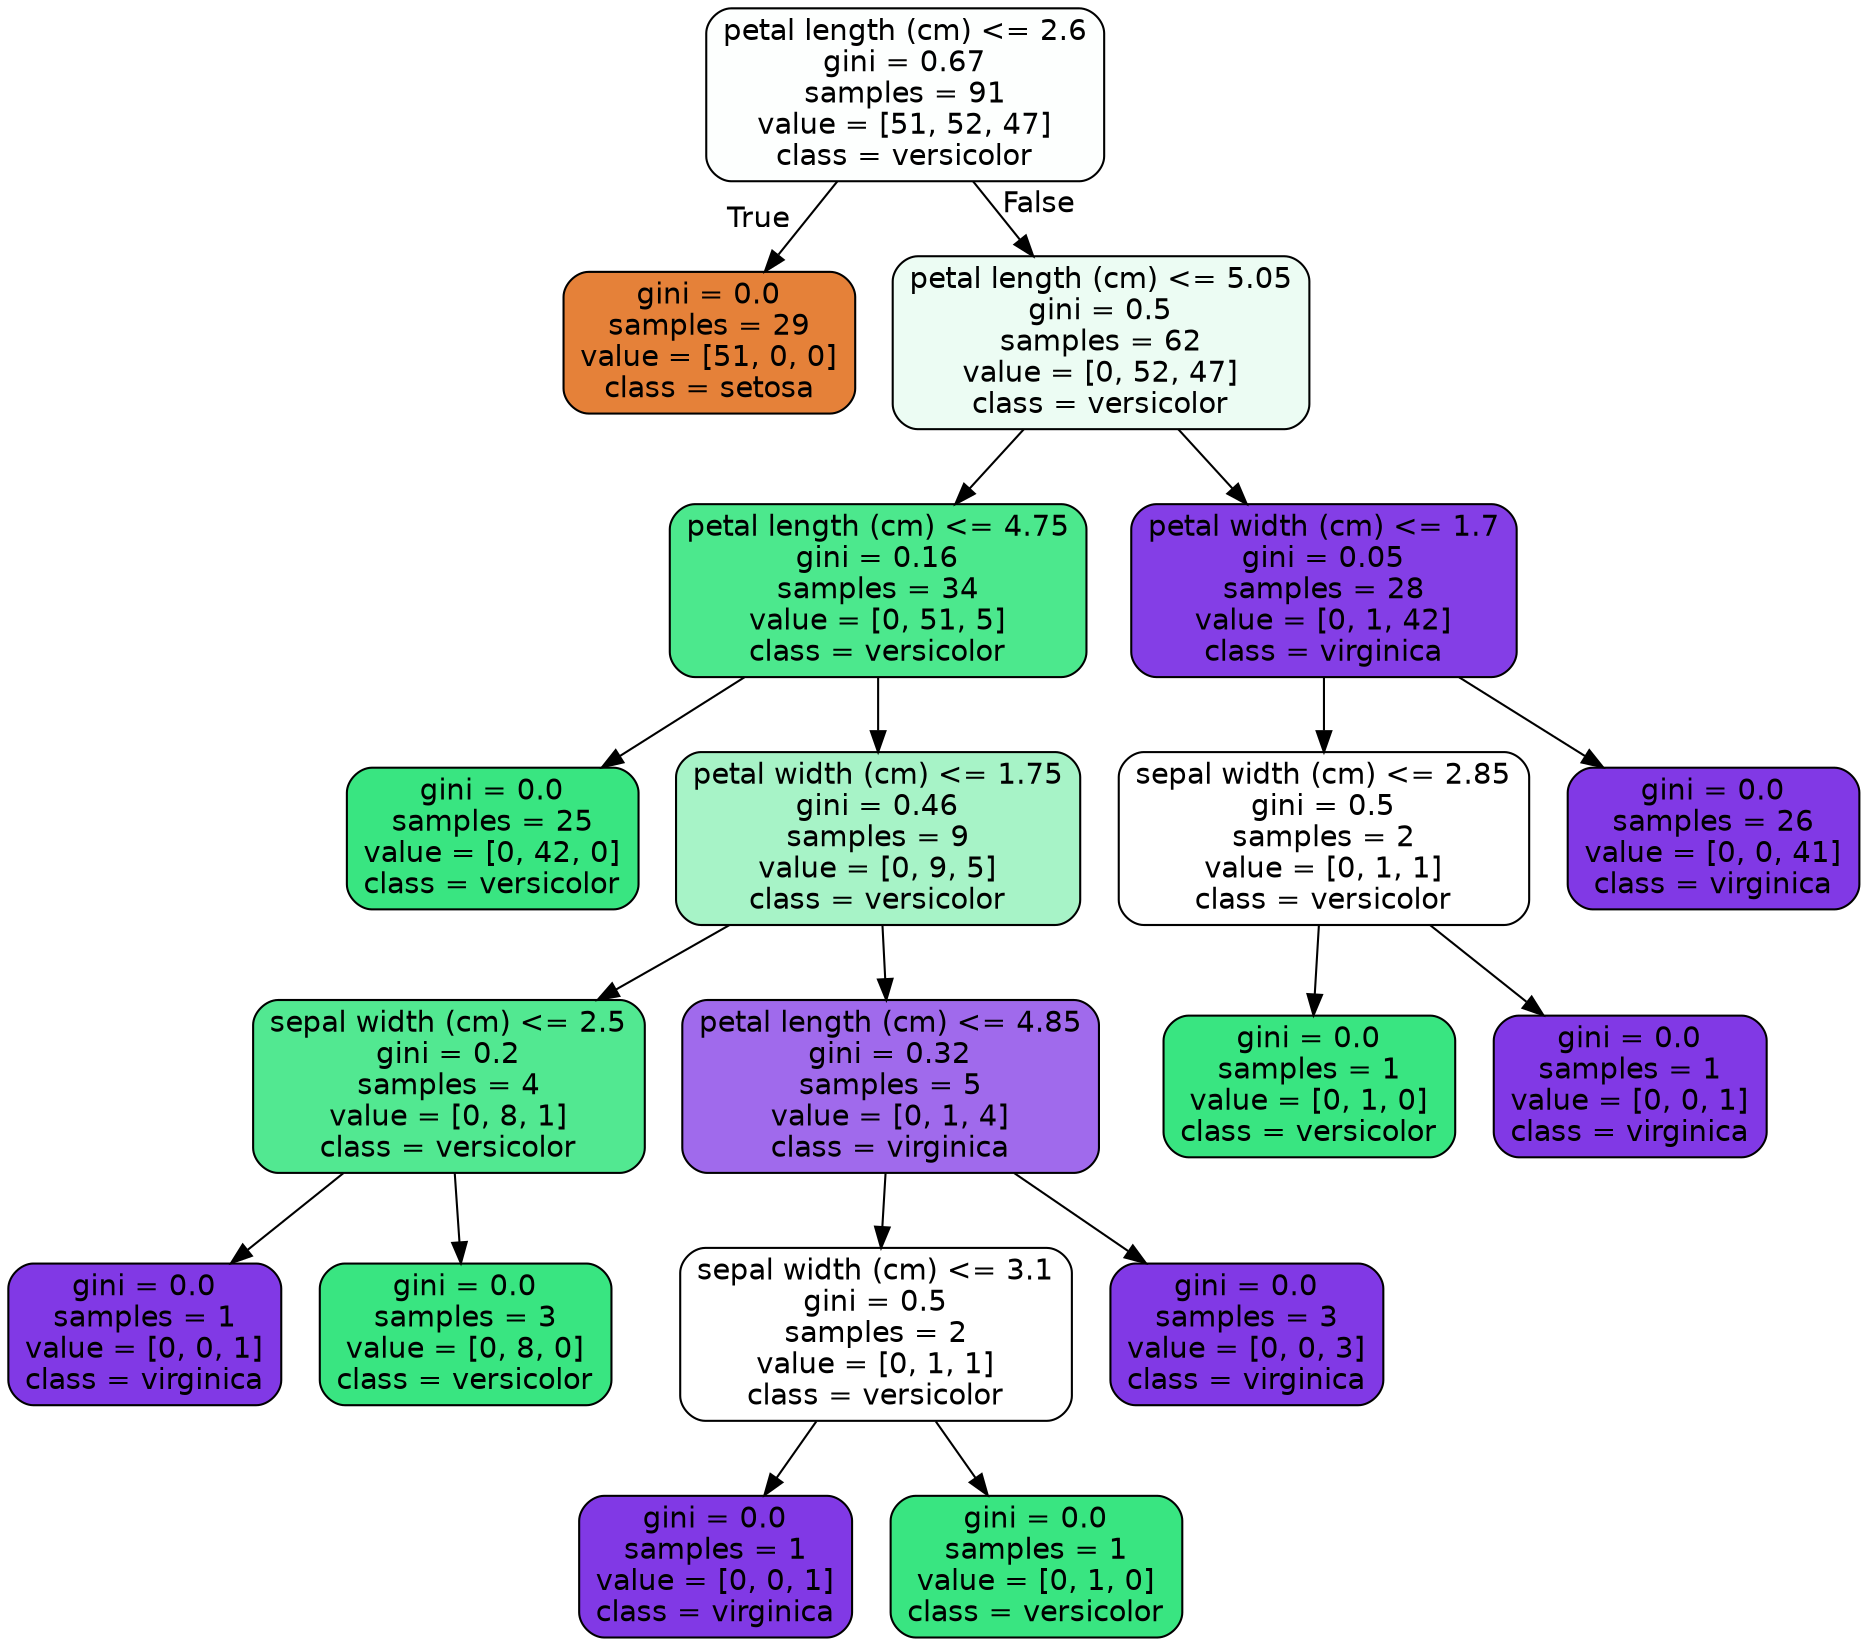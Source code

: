 digraph Tree {
node [shape=box, style="filled, rounded", color="black", fontname=helvetica] ;
edge [fontname=helvetica] ;
0 [label="petal length (cm) <= 2.6\ngini = 0.67\nsamples = 91\nvalue = [51, 52, 47]\nclass = versicolor", fillcolor="#fdfffe"] ;
1 [label="gini = 0.0\nsamples = 29\nvalue = [51, 0, 0]\nclass = setosa", fillcolor="#e58139"] ;
0 -> 1 [labeldistance=2.5, labelangle=45, headlabel="True"] ;
2 [label="petal length (cm) <= 5.05\ngini = 0.5\nsamples = 62\nvalue = [0, 52, 47]\nclass = versicolor", fillcolor="#ecfcf3"] ;
0 -> 2 [labeldistance=2.5, labelangle=-45, headlabel="False"] ;
3 [label="petal length (cm) <= 4.75\ngini = 0.16\nsamples = 34\nvalue = [0, 51, 5]\nclass = versicolor", fillcolor="#4ce88d"] ;
2 -> 3 ;
4 [label="gini = 0.0\nsamples = 25\nvalue = [0, 42, 0]\nclass = versicolor", fillcolor="#39e581"] ;
3 -> 4 ;
5 [label="petal width (cm) <= 1.75\ngini = 0.46\nsamples = 9\nvalue = [0, 9, 5]\nclass = versicolor", fillcolor="#a7f3c7"] ;
3 -> 5 ;
6 [label="sepal width (cm) <= 2.5\ngini = 0.2\nsamples = 4\nvalue = [0, 8, 1]\nclass = versicolor", fillcolor="#52e891"] ;
5 -> 6 ;
7 [label="gini = 0.0\nsamples = 1\nvalue = [0, 0, 1]\nclass = virginica", fillcolor="#8139e5"] ;
6 -> 7 ;
8 [label="gini = 0.0\nsamples = 3\nvalue = [0, 8, 0]\nclass = versicolor", fillcolor="#39e581"] ;
6 -> 8 ;
9 [label="petal length (cm) <= 4.85\ngini = 0.32\nsamples = 5\nvalue = [0, 1, 4]\nclass = virginica", fillcolor="#a06aec"] ;
5 -> 9 ;
10 [label="sepal width (cm) <= 3.1\ngini = 0.5\nsamples = 2\nvalue = [0, 1, 1]\nclass = versicolor", fillcolor="#ffffff"] ;
9 -> 10 ;
11 [label="gini = 0.0\nsamples = 1\nvalue = [0, 0, 1]\nclass = virginica", fillcolor="#8139e5"] ;
10 -> 11 ;
12 [label="gini = 0.0\nsamples = 1\nvalue = [0, 1, 0]\nclass = versicolor", fillcolor="#39e581"] ;
10 -> 12 ;
13 [label="gini = 0.0\nsamples = 3\nvalue = [0, 0, 3]\nclass = virginica", fillcolor="#8139e5"] ;
9 -> 13 ;
14 [label="petal width (cm) <= 1.7\ngini = 0.05\nsamples = 28\nvalue = [0, 1, 42]\nclass = virginica", fillcolor="#843ee6"] ;
2 -> 14 ;
15 [label="sepal width (cm) <= 2.85\ngini = 0.5\nsamples = 2\nvalue = [0, 1, 1]\nclass = versicolor", fillcolor="#ffffff"] ;
14 -> 15 ;
16 [label="gini = 0.0\nsamples = 1\nvalue = [0, 1, 0]\nclass = versicolor", fillcolor="#39e581"] ;
15 -> 16 ;
17 [label="gini = 0.0\nsamples = 1\nvalue = [0, 0, 1]\nclass = virginica", fillcolor="#8139e5"] ;
15 -> 17 ;
18 [label="gini = 0.0\nsamples = 26\nvalue = [0, 0, 41]\nclass = virginica", fillcolor="#8139e5"] ;
14 -> 18 ;
}